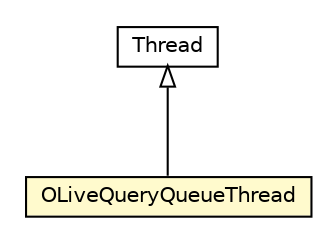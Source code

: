 #!/usr/local/bin/dot
#
# Class diagram 
# Generated by UMLGraph version R5_6-24-gf6e263 (http://www.umlgraph.org/)
#

digraph G {
	edge [fontname="Helvetica",fontsize=10,labelfontname="Helvetica",labelfontsize=10];
	node [fontname="Helvetica",fontsize=10,shape=plaintext];
	nodesep=0.25;
	ranksep=0.5;
	// com.orientechnologies.orient.core.query.live.OLiveQueryQueueThread
	c4220642 [label=<<table title="com.orientechnologies.orient.core.query.live.OLiveQueryQueueThread" border="0" cellborder="1" cellspacing="0" cellpadding="2" port="p" bgcolor="lemonChiffon" href="./OLiveQueryQueueThread.html">
		<tr><td><table border="0" cellspacing="0" cellpadding="1">
<tr><td align="center" balign="center"> OLiveQueryQueueThread </td></tr>
		</table></td></tr>
		</table>>, URL="./OLiveQueryQueueThread.html", fontname="Helvetica", fontcolor="black", fontsize=10.0];
	//com.orientechnologies.orient.core.query.live.OLiveQueryQueueThread extends java.lang.Thread
	c4221601:p -> c4220642:p [dir=back,arrowtail=empty];
	// java.lang.Thread
	c4221601 [label=<<table title="java.lang.Thread" border="0" cellborder="1" cellspacing="0" cellpadding="2" port="p" href="http://java.sun.com/j2se/1.4.2/docs/api/java/lang/Thread.html">
		<tr><td><table border="0" cellspacing="0" cellpadding="1">
<tr><td align="center" balign="center"> Thread </td></tr>
		</table></td></tr>
		</table>>, URL="http://java.sun.com/j2se/1.4.2/docs/api/java/lang/Thread.html", fontname="Helvetica", fontcolor="black", fontsize=10.0];
}

